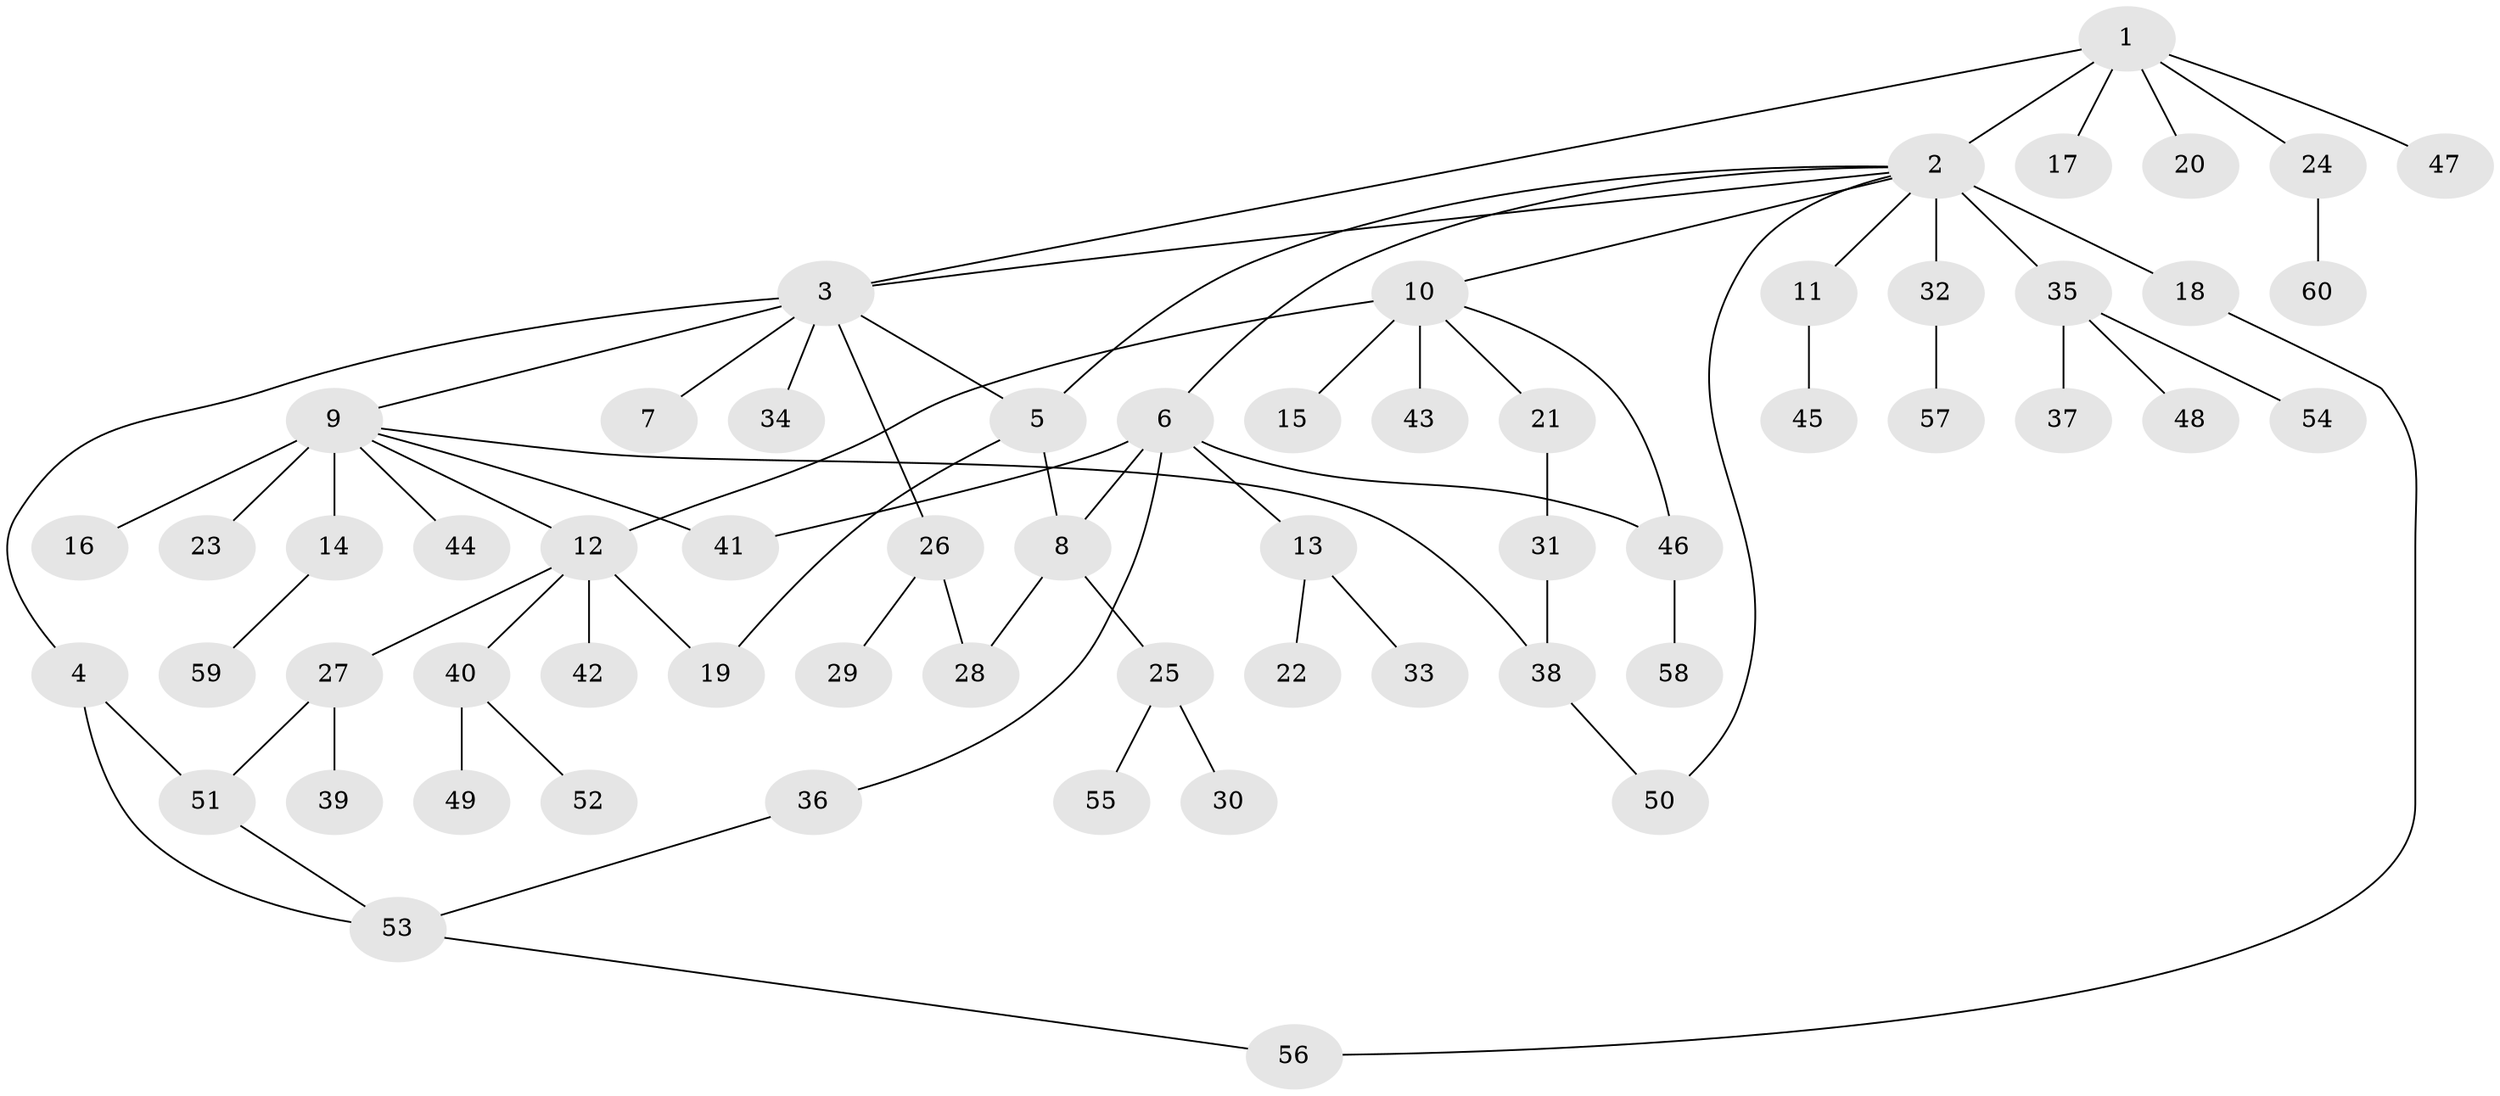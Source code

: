 // original degree distribution, {7: 0.016666666666666666, 16: 0.008333333333333333, 9: 0.008333333333333333, 4: 0.06666666666666667, 3: 0.09166666666666666, 2: 0.15, 12: 0.008333333333333333, 8: 0.016666666666666666, 1: 0.6, 11: 0.008333333333333333, 5: 0.025}
// Generated by graph-tools (version 1.1) at 2025/50/03/04/25 22:50:31]
// undirected, 60 vertices, 73 edges
graph export_dot {
  node [color=gray90,style=filled];
  1;
  2;
  3;
  4;
  5;
  6;
  7;
  8;
  9;
  10;
  11;
  12;
  13;
  14;
  15;
  16;
  17;
  18;
  19;
  20;
  21;
  22;
  23;
  24;
  25;
  26;
  27;
  28;
  29;
  30;
  31;
  32;
  33;
  34;
  35;
  36;
  37;
  38;
  39;
  40;
  41;
  42;
  43;
  44;
  45;
  46;
  47;
  48;
  49;
  50;
  51;
  52;
  53;
  54;
  55;
  56;
  57;
  58;
  59;
  60;
  1 -- 2 [weight=1.0];
  1 -- 3 [weight=1.0];
  1 -- 17 [weight=1.0];
  1 -- 20 [weight=1.0];
  1 -- 24 [weight=1.0];
  1 -- 47 [weight=1.0];
  2 -- 3 [weight=1.0];
  2 -- 5 [weight=1.0];
  2 -- 6 [weight=1.0];
  2 -- 10 [weight=1.0];
  2 -- 11 [weight=1.0];
  2 -- 18 [weight=6.0];
  2 -- 32 [weight=1.0];
  2 -- 35 [weight=1.0];
  2 -- 50 [weight=1.0];
  3 -- 4 [weight=1.0];
  3 -- 5 [weight=1.0];
  3 -- 7 [weight=1.0];
  3 -- 9 [weight=1.0];
  3 -- 26 [weight=1.0];
  3 -- 34 [weight=1.0];
  4 -- 51 [weight=1.0];
  4 -- 53 [weight=1.0];
  5 -- 8 [weight=1.0];
  5 -- 19 [weight=1.0];
  6 -- 8 [weight=1.0];
  6 -- 13 [weight=1.0];
  6 -- 36 [weight=1.0];
  6 -- 41 [weight=1.0];
  6 -- 46 [weight=1.0];
  8 -- 25 [weight=1.0];
  8 -- 28 [weight=1.0];
  9 -- 12 [weight=1.0];
  9 -- 14 [weight=1.0];
  9 -- 16 [weight=1.0];
  9 -- 23 [weight=4.0];
  9 -- 38 [weight=1.0];
  9 -- 41 [weight=1.0];
  9 -- 44 [weight=1.0];
  10 -- 12 [weight=1.0];
  10 -- 15 [weight=1.0];
  10 -- 21 [weight=1.0];
  10 -- 43 [weight=2.0];
  10 -- 46 [weight=1.0];
  11 -- 45 [weight=2.0];
  12 -- 19 [weight=1.0];
  12 -- 27 [weight=1.0];
  12 -- 40 [weight=1.0];
  12 -- 42 [weight=5.0];
  13 -- 22 [weight=1.0];
  13 -- 33 [weight=2.0];
  14 -- 59 [weight=2.0];
  18 -- 56 [weight=1.0];
  21 -- 31 [weight=1.0];
  24 -- 60 [weight=1.0];
  25 -- 30 [weight=1.0];
  25 -- 55 [weight=1.0];
  26 -- 28 [weight=5.0];
  26 -- 29 [weight=1.0];
  27 -- 39 [weight=1.0];
  27 -- 51 [weight=1.0];
  31 -- 38 [weight=1.0];
  32 -- 57 [weight=1.0];
  35 -- 37 [weight=1.0];
  35 -- 48 [weight=1.0];
  35 -- 54 [weight=1.0];
  36 -- 53 [weight=1.0];
  38 -- 50 [weight=1.0];
  40 -- 49 [weight=1.0];
  40 -- 52 [weight=1.0];
  46 -- 58 [weight=2.0];
  51 -- 53 [weight=1.0];
  53 -- 56 [weight=1.0];
}
